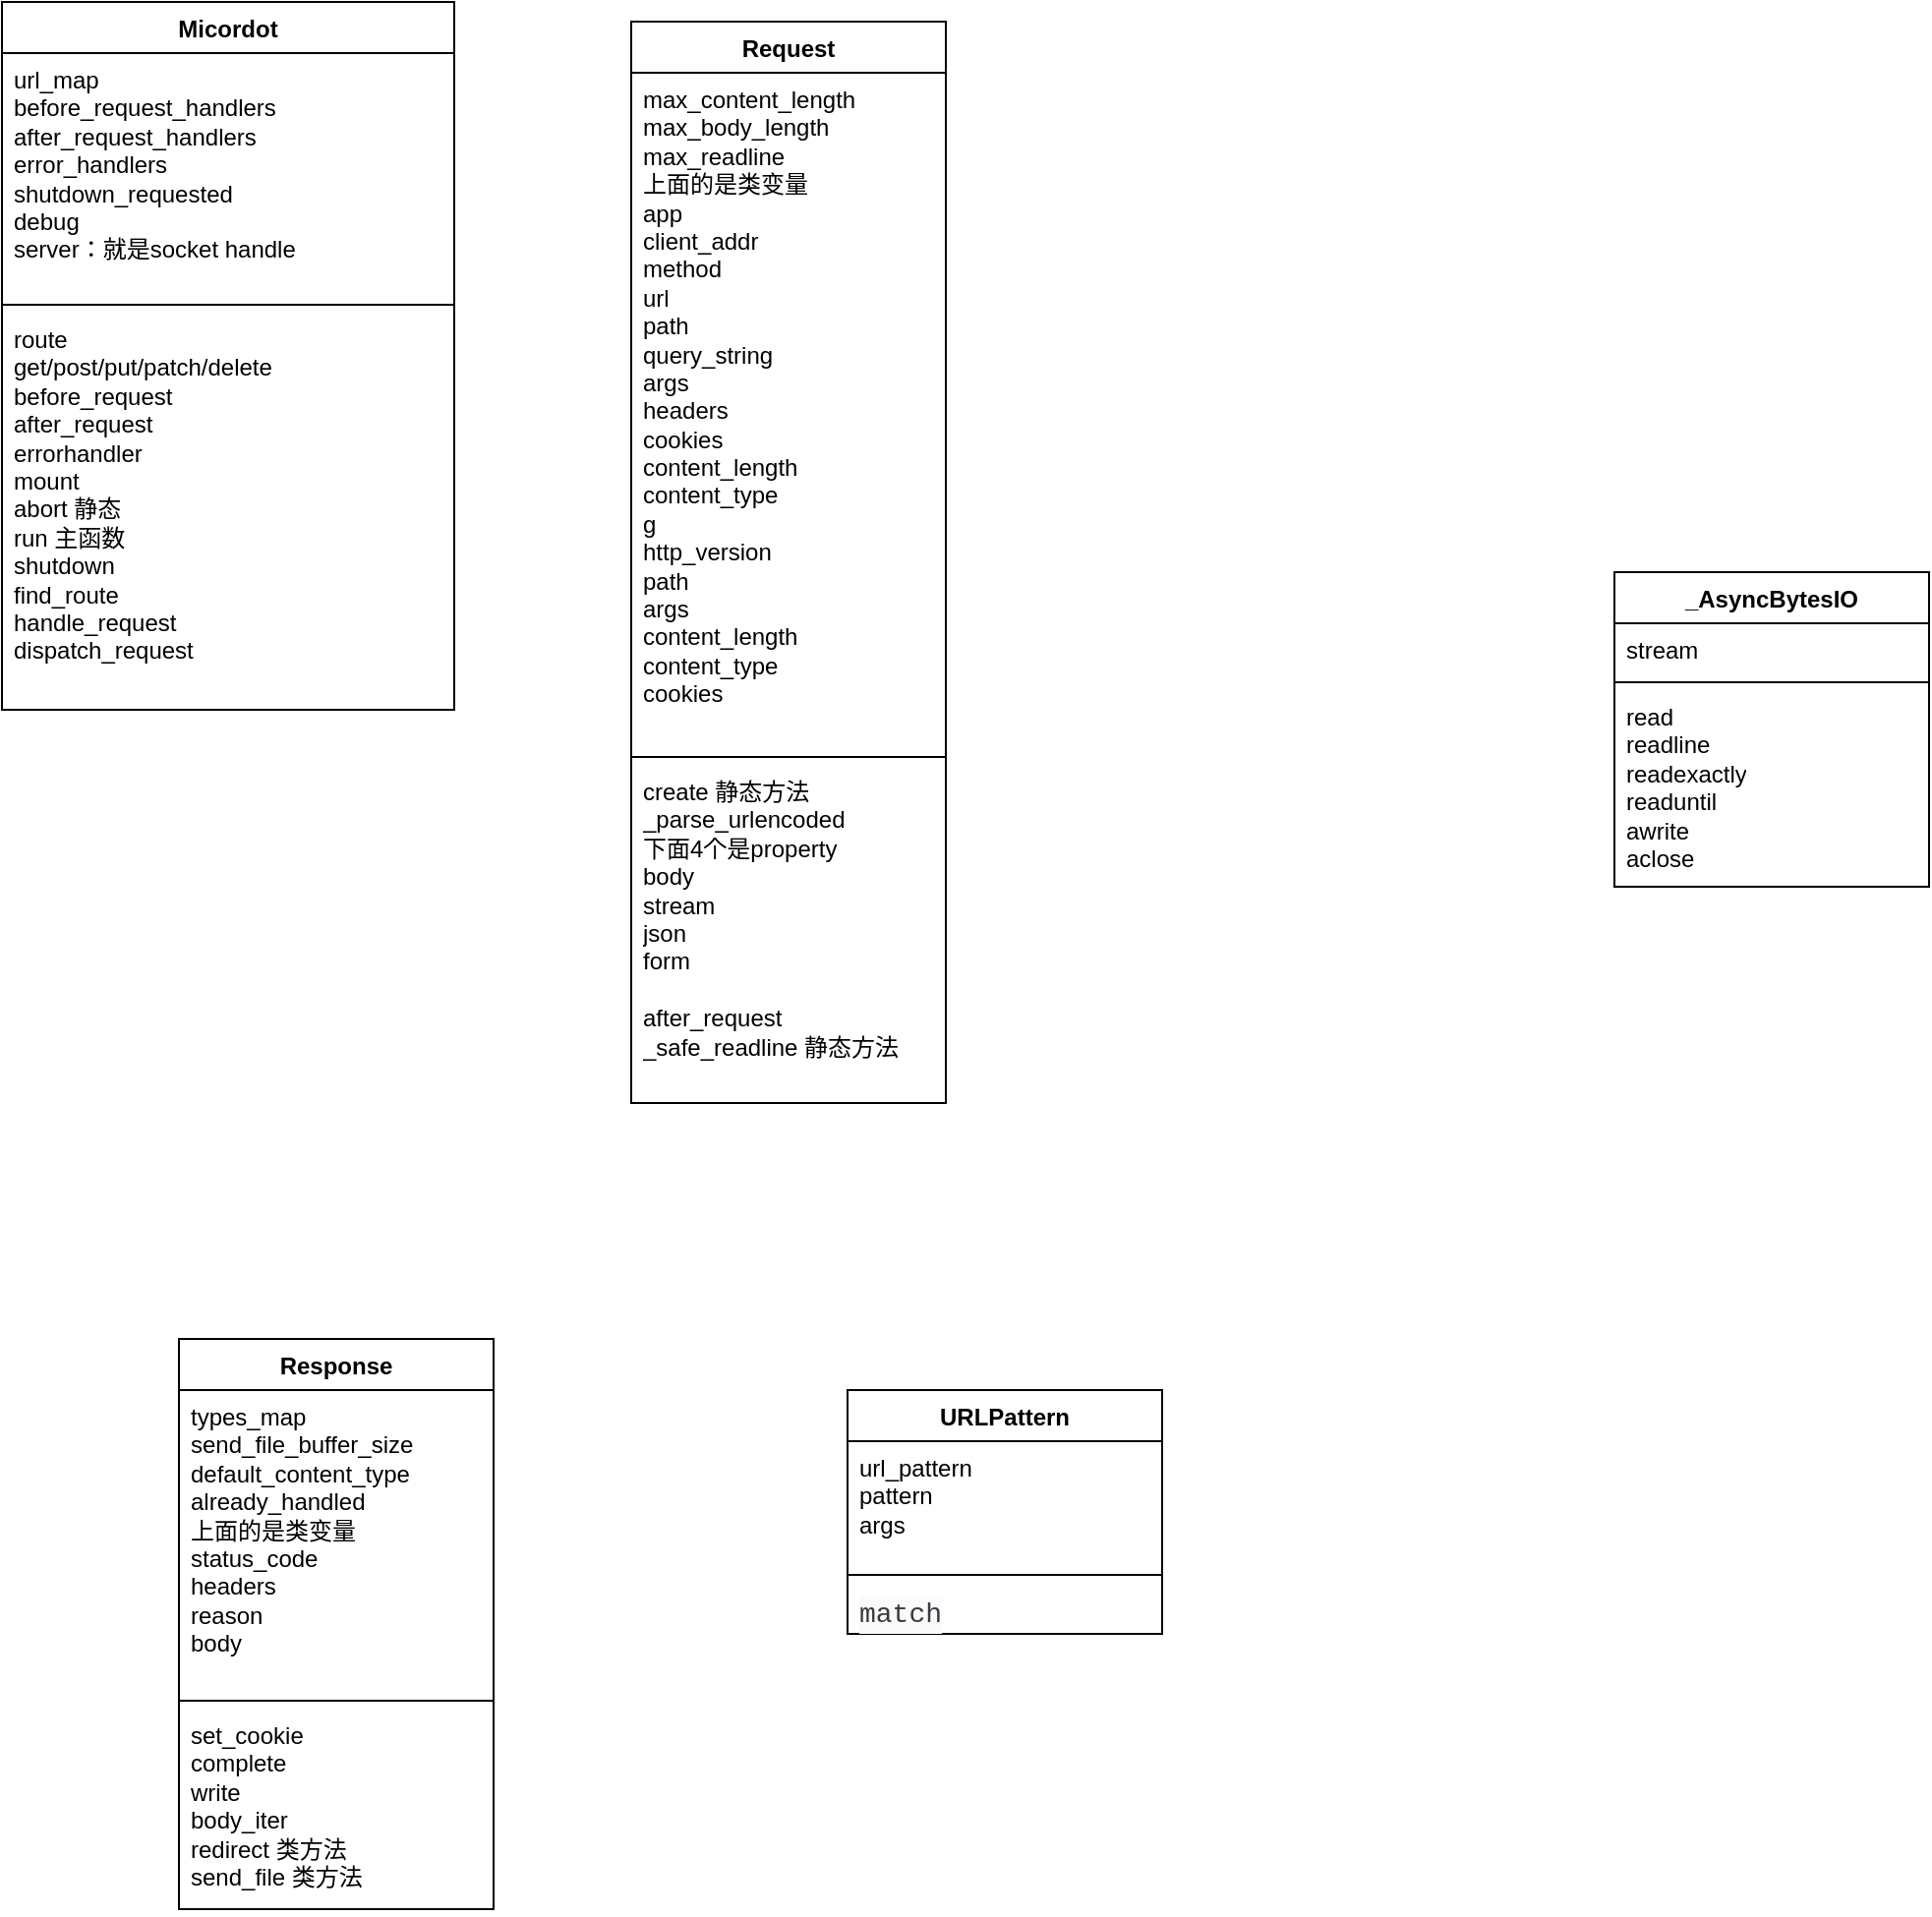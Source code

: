 <mxfile version="21.2.8" type="device">
  <diagram id="C5RBs43oDa-KdzZeNtuy" name="Page-1">
    <mxGraphModel dx="1434" dy="844" grid="1" gridSize="10" guides="1" tooltips="1" connect="1" arrows="1" fold="1" page="1" pageScale="1" pageWidth="1169" pageHeight="1654" math="0" shadow="0">
      <root>
        <mxCell id="WIyWlLk6GJQsqaUBKTNV-0" />
        <mxCell id="WIyWlLk6GJQsqaUBKTNV-1" parent="WIyWlLk6GJQsqaUBKTNV-0" />
        <mxCell id="IHkwjAcm55qXndeb-1z_-0" value="Micordot" style="swimlane;fontStyle=1;align=center;verticalAlign=top;childLayout=stackLayout;horizontal=1;startSize=26;horizontalStack=0;resizeParent=1;resizeParentMax=0;resizeLast=0;collapsible=1;marginBottom=0;whiteSpace=wrap;html=1;" vertex="1" parent="WIyWlLk6GJQsqaUBKTNV-1">
          <mxGeometry x="100" y="100" width="230" height="360" as="geometry" />
        </mxCell>
        <mxCell id="IHkwjAcm55qXndeb-1z_-1" value="&lt;div&gt;url_map&lt;/div&gt;&lt;div&gt;before_request_handlers&lt;/div&gt;&lt;div&gt;after_request_handlers&lt;/div&gt;&lt;div&gt;error_handlers&lt;/div&gt;&lt;div&gt;shutdown_requested&lt;/div&gt;&lt;div&gt;debug&lt;/div&gt;&lt;div&gt;server：就是socket handle&lt;/div&gt;" style="text;strokeColor=none;fillColor=none;align=left;verticalAlign=top;spacingLeft=4;spacingRight=4;overflow=hidden;rotatable=0;points=[[0,0.5],[1,0.5]];portConstraint=eastwest;whiteSpace=wrap;html=1;" vertex="1" parent="IHkwjAcm55qXndeb-1z_-0">
          <mxGeometry y="26" width="230" height="124" as="geometry" />
        </mxCell>
        <mxCell id="IHkwjAcm55qXndeb-1z_-2" value="" style="line;strokeWidth=1;fillColor=none;align=left;verticalAlign=middle;spacingTop=-1;spacingLeft=3;spacingRight=3;rotatable=0;labelPosition=right;points=[];portConstraint=eastwest;strokeColor=inherit;" vertex="1" parent="IHkwjAcm55qXndeb-1z_-0">
          <mxGeometry y="150" width="230" height="8" as="geometry" />
        </mxCell>
        <mxCell id="IHkwjAcm55qXndeb-1z_-3" value="&lt;div&gt;route&lt;/div&gt;&lt;div&gt;get/post/put/patch/delete&lt;/div&gt;&lt;div&gt;before_request&lt;/div&gt;&lt;div&gt;after_request&lt;/div&gt;&lt;div&gt;errorhandler&lt;/div&gt;&lt;div&gt;mount&lt;/div&gt;&lt;div&gt;abort 静态&lt;/div&gt;&lt;div&gt;run 主函数&lt;/div&gt;&lt;div&gt;shutdown&lt;/div&gt;&lt;div&gt;find_route&lt;/div&gt;&lt;div&gt;handle_request&lt;/div&gt;&lt;div&gt;dispatch_request&lt;/div&gt;" style="text;strokeColor=none;fillColor=none;align=left;verticalAlign=top;spacingLeft=4;spacingRight=4;overflow=hidden;rotatable=0;points=[[0,0.5],[1,0.5]];portConstraint=eastwest;whiteSpace=wrap;html=1;" vertex="1" parent="IHkwjAcm55qXndeb-1z_-0">
          <mxGeometry y="158" width="230" height="202" as="geometry" />
        </mxCell>
        <mxCell id="IHkwjAcm55qXndeb-1z_-4" value="Request" style="swimlane;fontStyle=1;align=center;verticalAlign=top;childLayout=stackLayout;horizontal=1;startSize=26;horizontalStack=0;resizeParent=1;resizeParentMax=0;resizeLast=0;collapsible=1;marginBottom=0;whiteSpace=wrap;html=1;" vertex="1" parent="WIyWlLk6GJQsqaUBKTNV-1">
          <mxGeometry x="420" y="110" width="160" height="550" as="geometry" />
        </mxCell>
        <mxCell id="IHkwjAcm55qXndeb-1z_-5" value="&lt;div&gt;&lt;div&gt;max_content_length&lt;/div&gt;&lt;div&gt;max_body_length&lt;/div&gt;&lt;div&gt;max_readline&lt;/div&gt;&lt;/div&gt;&lt;div&gt;上面的是类变量&lt;/div&gt;&lt;div&gt;app&amp;nbsp;&lt;/div&gt;&lt;div&gt;client_addr&amp;nbsp;&lt;/div&gt;&lt;div&gt;method&amp;nbsp;&lt;/div&gt;&lt;div&gt;url&amp;nbsp;&lt;/div&gt;&lt;div&gt;path&amp;nbsp;&lt;/div&gt;&lt;div&gt;query_string&amp;nbsp;&lt;/div&gt;&lt;div&gt;args&amp;nbsp;&lt;/div&gt;&lt;div&gt;headers&amp;nbsp;&lt;/div&gt;&lt;div&gt;cookies&amp;nbsp;&lt;/div&gt;&lt;div&gt;content_length&amp;nbsp;&lt;/div&gt;&lt;div&gt;content_type&amp;nbsp;&lt;/div&gt;&lt;div&gt;g&amp;nbsp;&lt;/div&gt;&lt;div&gt;http_version&amp;nbsp;&lt;/div&gt;&lt;div&gt;&lt;div&gt;path&lt;/div&gt;&lt;div&gt;args&lt;/div&gt;&lt;div&gt;content_length&lt;/div&gt;&lt;div&gt;content_type&lt;/div&gt;&lt;div&gt;cookies&lt;/div&gt;&lt;/div&gt;&lt;div&gt;&lt;br&gt;&lt;/div&gt;" style="text;strokeColor=none;fillColor=none;align=left;verticalAlign=top;spacingLeft=4;spacingRight=4;overflow=hidden;rotatable=0;points=[[0,0.5],[1,0.5]];portConstraint=eastwest;whiteSpace=wrap;html=1;" vertex="1" parent="IHkwjAcm55qXndeb-1z_-4">
          <mxGeometry y="26" width="160" height="344" as="geometry" />
        </mxCell>
        <mxCell id="IHkwjAcm55qXndeb-1z_-6" value="" style="line;strokeWidth=1;fillColor=none;align=left;verticalAlign=middle;spacingTop=-1;spacingLeft=3;spacingRight=3;rotatable=0;labelPosition=right;points=[];portConstraint=eastwest;strokeColor=inherit;" vertex="1" parent="IHkwjAcm55qXndeb-1z_-4">
          <mxGeometry y="370" width="160" height="8" as="geometry" />
        </mxCell>
        <mxCell id="IHkwjAcm55qXndeb-1z_-7" value="&lt;div&gt;create 静态方法&lt;/div&gt;&lt;div&gt;_parse_urlencoded&lt;/div&gt;&lt;div&gt;下面4个是property&lt;/div&gt;&lt;div&gt;body&lt;/div&gt;&lt;div&gt;stream&lt;/div&gt;&lt;div&gt;json&lt;/div&gt;&lt;div&gt;form&lt;/div&gt;&lt;div&gt;&lt;br&gt;&lt;/div&gt;&lt;div&gt;after_request&lt;/div&gt;&lt;div&gt;_safe_readline 静态方法&lt;/div&gt;&lt;div&gt;&lt;br&gt;&lt;/div&gt;" style="text;strokeColor=none;fillColor=none;align=left;verticalAlign=top;spacingLeft=4;spacingRight=4;overflow=hidden;rotatable=0;points=[[0,0.5],[1,0.5]];portConstraint=eastwest;whiteSpace=wrap;html=1;" vertex="1" parent="IHkwjAcm55qXndeb-1z_-4">
          <mxGeometry y="378" width="160" height="172" as="geometry" />
        </mxCell>
        <mxCell id="IHkwjAcm55qXndeb-1z_-8" value="Response" style="swimlane;fontStyle=1;align=center;verticalAlign=top;childLayout=stackLayout;horizontal=1;startSize=26;horizontalStack=0;resizeParent=1;resizeParentMax=0;resizeLast=0;collapsible=1;marginBottom=0;whiteSpace=wrap;html=1;" vertex="1" parent="WIyWlLk6GJQsqaUBKTNV-1">
          <mxGeometry x="190" y="780" width="160" height="290" as="geometry" />
        </mxCell>
        <mxCell id="IHkwjAcm55qXndeb-1z_-9" value="&lt;div&gt;types_map&lt;/div&gt;&lt;div&gt;send_file_buffer_size&lt;/div&gt;&lt;div&gt;default_content_type&lt;/div&gt;&lt;div&gt;already_handled&lt;/div&gt;&lt;div&gt;上面的是类变量&lt;/div&gt;&lt;div&gt;&lt;div&gt;status_code&lt;/div&gt;&lt;div&gt;headers&lt;/div&gt;&lt;div&gt;reason&lt;/div&gt;&lt;div&gt;body&lt;/div&gt;&lt;/div&gt;" style="text;strokeColor=none;fillColor=none;align=left;verticalAlign=top;spacingLeft=4;spacingRight=4;overflow=hidden;rotatable=0;points=[[0,0.5],[1,0.5]];portConstraint=eastwest;whiteSpace=wrap;html=1;" vertex="1" parent="IHkwjAcm55qXndeb-1z_-8">
          <mxGeometry y="26" width="160" height="154" as="geometry" />
        </mxCell>
        <mxCell id="IHkwjAcm55qXndeb-1z_-10" value="" style="line;strokeWidth=1;fillColor=none;align=left;verticalAlign=middle;spacingTop=-1;spacingLeft=3;spacingRight=3;rotatable=0;labelPosition=right;points=[];portConstraint=eastwest;strokeColor=inherit;" vertex="1" parent="IHkwjAcm55qXndeb-1z_-8">
          <mxGeometry y="180" width="160" height="8" as="geometry" />
        </mxCell>
        <mxCell id="IHkwjAcm55qXndeb-1z_-11" value="&lt;div&gt;set_cookie&lt;/div&gt;&lt;div&gt;complete&lt;/div&gt;&lt;div&gt;write&lt;/div&gt;&lt;div&gt;body_iter&lt;/div&gt;&lt;div&gt;redirect 类方法&lt;/div&gt;&lt;div&gt;send_file 类方法&lt;/div&gt;" style="text;strokeColor=none;fillColor=none;align=left;verticalAlign=top;spacingLeft=4;spacingRight=4;overflow=hidden;rotatable=0;points=[[0,0.5],[1,0.5]];portConstraint=eastwest;whiteSpace=wrap;html=1;" vertex="1" parent="IHkwjAcm55qXndeb-1z_-8">
          <mxGeometry y="188" width="160" height="102" as="geometry" />
        </mxCell>
        <mxCell id="IHkwjAcm55qXndeb-1z_-12" value="URLPattern" style="swimlane;fontStyle=1;align=center;verticalAlign=top;childLayout=stackLayout;horizontal=1;startSize=26;horizontalStack=0;resizeParent=1;resizeParentMax=0;resizeLast=0;collapsible=1;marginBottom=0;whiteSpace=wrap;html=1;" vertex="1" parent="WIyWlLk6GJQsqaUBKTNV-1">
          <mxGeometry x="530" y="806" width="160" height="124" as="geometry" />
        </mxCell>
        <mxCell id="IHkwjAcm55qXndeb-1z_-13" value="&lt;div&gt;url_pattern&lt;/div&gt;&lt;div&gt;pattern&lt;/div&gt;&lt;div&gt;args&lt;/div&gt;" style="text;strokeColor=none;fillColor=none;align=left;verticalAlign=top;spacingLeft=4;spacingRight=4;overflow=hidden;rotatable=0;points=[[0,0.5],[1,0.5]];portConstraint=eastwest;whiteSpace=wrap;html=1;" vertex="1" parent="IHkwjAcm55qXndeb-1z_-12">
          <mxGeometry y="26" width="160" height="64" as="geometry" />
        </mxCell>
        <mxCell id="IHkwjAcm55qXndeb-1z_-14" value="" style="line;strokeWidth=1;fillColor=none;align=left;verticalAlign=middle;spacingTop=-1;spacingLeft=3;spacingRight=3;rotatable=0;labelPosition=right;points=[];portConstraint=eastwest;strokeColor=inherit;" vertex="1" parent="IHkwjAcm55qXndeb-1z_-12">
          <mxGeometry y="90" width="160" height="8" as="geometry" />
        </mxCell>
        <mxCell id="IHkwjAcm55qXndeb-1z_-15" value="&lt;div style=&quot;color: rgb(56, 58, 66); background-color: rgb(250, 250, 250); font-family: Consolas, &amp;quot;Courier New&amp;quot;, monospace; font-size: 14px; line-height: 19px;&quot;&gt;match&lt;/div&gt;" style="text;strokeColor=none;fillColor=none;align=left;verticalAlign=top;spacingLeft=4;spacingRight=4;overflow=hidden;rotatable=0;points=[[0,0.5],[1,0.5]];portConstraint=eastwest;whiteSpace=wrap;html=1;" vertex="1" parent="IHkwjAcm55qXndeb-1z_-12">
          <mxGeometry y="98" width="160" height="26" as="geometry" />
        </mxCell>
        <mxCell id="IHkwjAcm55qXndeb-1z_-16" value="_AsyncBytesIO" style="swimlane;fontStyle=1;align=center;verticalAlign=top;childLayout=stackLayout;horizontal=1;startSize=26;horizontalStack=0;resizeParent=1;resizeParentMax=0;resizeLast=0;collapsible=1;marginBottom=0;whiteSpace=wrap;html=1;" vertex="1" parent="WIyWlLk6GJQsqaUBKTNV-1">
          <mxGeometry x="920" y="390" width="160" height="160" as="geometry" />
        </mxCell>
        <mxCell id="IHkwjAcm55qXndeb-1z_-17" value="stream" style="text;strokeColor=none;fillColor=none;align=left;verticalAlign=top;spacingLeft=4;spacingRight=4;overflow=hidden;rotatable=0;points=[[0,0.5],[1,0.5]];portConstraint=eastwest;whiteSpace=wrap;html=1;" vertex="1" parent="IHkwjAcm55qXndeb-1z_-16">
          <mxGeometry y="26" width="160" height="26" as="geometry" />
        </mxCell>
        <mxCell id="IHkwjAcm55qXndeb-1z_-18" value="" style="line;strokeWidth=1;fillColor=none;align=left;verticalAlign=middle;spacingTop=-1;spacingLeft=3;spacingRight=3;rotatable=0;labelPosition=right;points=[];portConstraint=eastwest;strokeColor=inherit;" vertex="1" parent="IHkwjAcm55qXndeb-1z_-16">
          <mxGeometry y="52" width="160" height="8" as="geometry" />
        </mxCell>
        <mxCell id="IHkwjAcm55qXndeb-1z_-19" value="&lt;div&gt;read&lt;/div&gt;&lt;div&gt;readline&lt;/div&gt;&lt;div&gt;readexactly&lt;/div&gt;&lt;div&gt;readuntil&lt;/div&gt;&lt;div&gt;awrite&lt;/div&gt;&lt;div&gt;aclose&lt;/div&gt;" style="text;strokeColor=none;fillColor=none;align=left;verticalAlign=top;spacingLeft=4;spacingRight=4;overflow=hidden;rotatable=0;points=[[0,0.5],[1,0.5]];portConstraint=eastwest;whiteSpace=wrap;html=1;" vertex="1" parent="IHkwjAcm55qXndeb-1z_-16">
          <mxGeometry y="60" width="160" height="100" as="geometry" />
        </mxCell>
      </root>
    </mxGraphModel>
  </diagram>
</mxfile>
